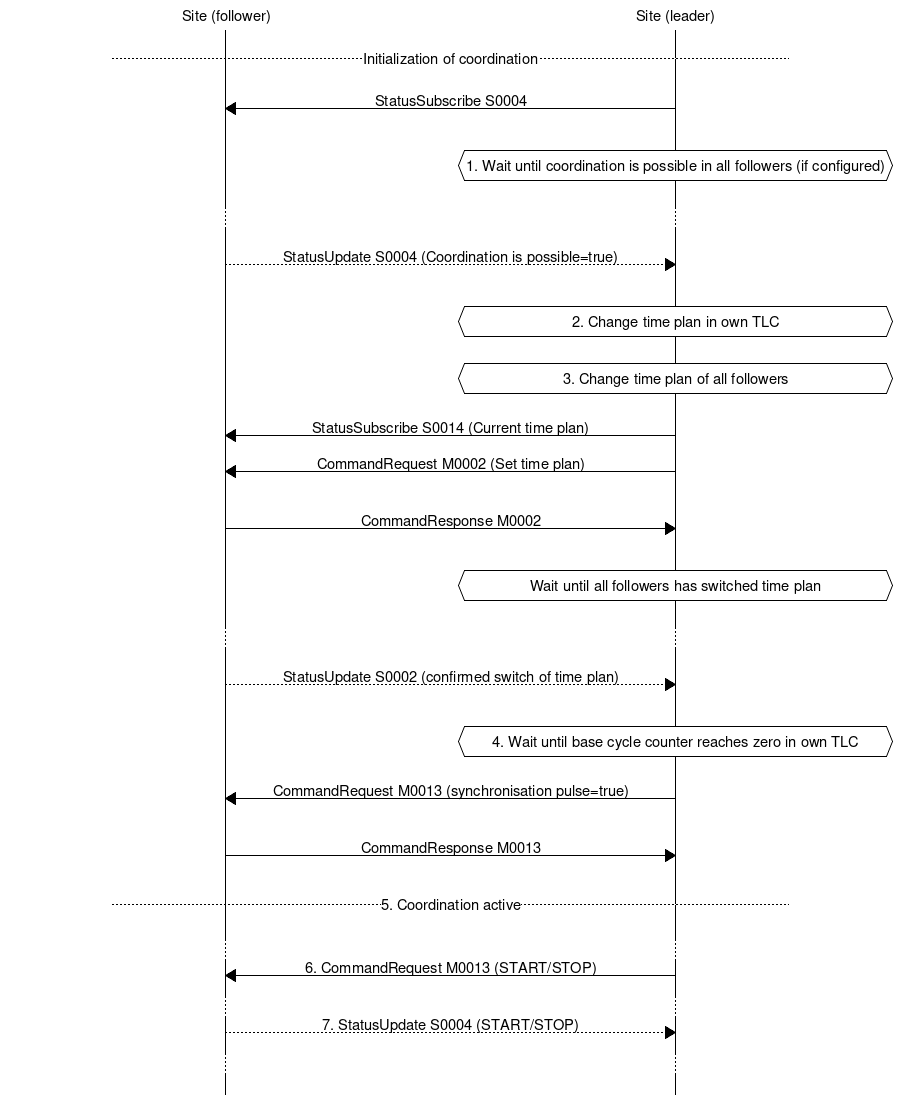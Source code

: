 # MSC for establish coordination with synchronized cycle counter

msc {
  hscale = "1.5", arcgradient = "0";

  a [label="Site (follower)"], b [label="Site (leader)"];

  |||;
  --- [ label = "Initialization of coordination" ];
  |||;
  a<=b [ label = "StatusSubscribe S0004" ];
  |||;
  b abox b [ label = "1. Wait until coordination is possible in all followers (if configured)" ];
  |||;
  ...;
  |||;
  a>>b [ label = "StatusUpdate S0004 (Coordination is possible=true)" ];
  |||;
  b abox b [ label = "2. Change time plan in own TLC" ];
  |||;
  b abox b [ label = "3. Change time plan of all followers" ];
  |||;
  a<=b [ label = "StatusSubscribe S0014 (Current time plan)" ];
  a<=b [ label = "CommandRequest M0002 (Set time plan)" ];
  |||;
  a=>b [ label = "CommandResponse M0002" ];
  |||;
  b abox b [ label = "Wait until all followers has switched time plan" ];
  |||;
  ...;
  |||;
  a>>b [ label = "StatusUpdate S0002 (confirmed switch of time plan)" ];
  |||;
  b abox b [ label = "4. Wait until base cycle counter reaches zero in own TLC" ];
  |||;
  a<=b [ label = "CommandRequest M0013 (synchronisation pulse=true)" ];
  |||;
  a=>b [ label = "CommandResponse M0013" ];
  |||;
  --- [ label = "5. Coordination active" ];
  |||;
  ...;
  a<=b [ label = "6. CommandRequest M0013 (START/STOP)" ];
  ...;
  a>>b [ label = "7. StatusUpdate S0004 (START/STOP)" ];
  ...;
  |||;
}
